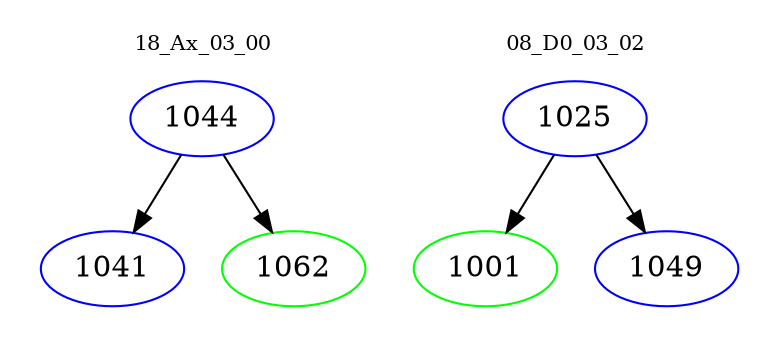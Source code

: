 digraph{
subgraph cluster_0 {
color = white
label = "18_Ax_03_00";
fontsize=10;
T0_1044 [label="1044", color="blue"]
T0_1044 -> T0_1041 [color="black"]
T0_1041 [label="1041", color="blue"]
T0_1044 -> T0_1062 [color="black"]
T0_1062 [label="1062", color="green"]
}
subgraph cluster_1 {
color = white
label = "08_D0_03_02";
fontsize=10;
T1_1025 [label="1025", color="blue"]
T1_1025 -> T1_1001 [color="black"]
T1_1001 [label="1001", color="green"]
T1_1025 -> T1_1049 [color="black"]
T1_1049 [label="1049", color="blue"]
}
}
